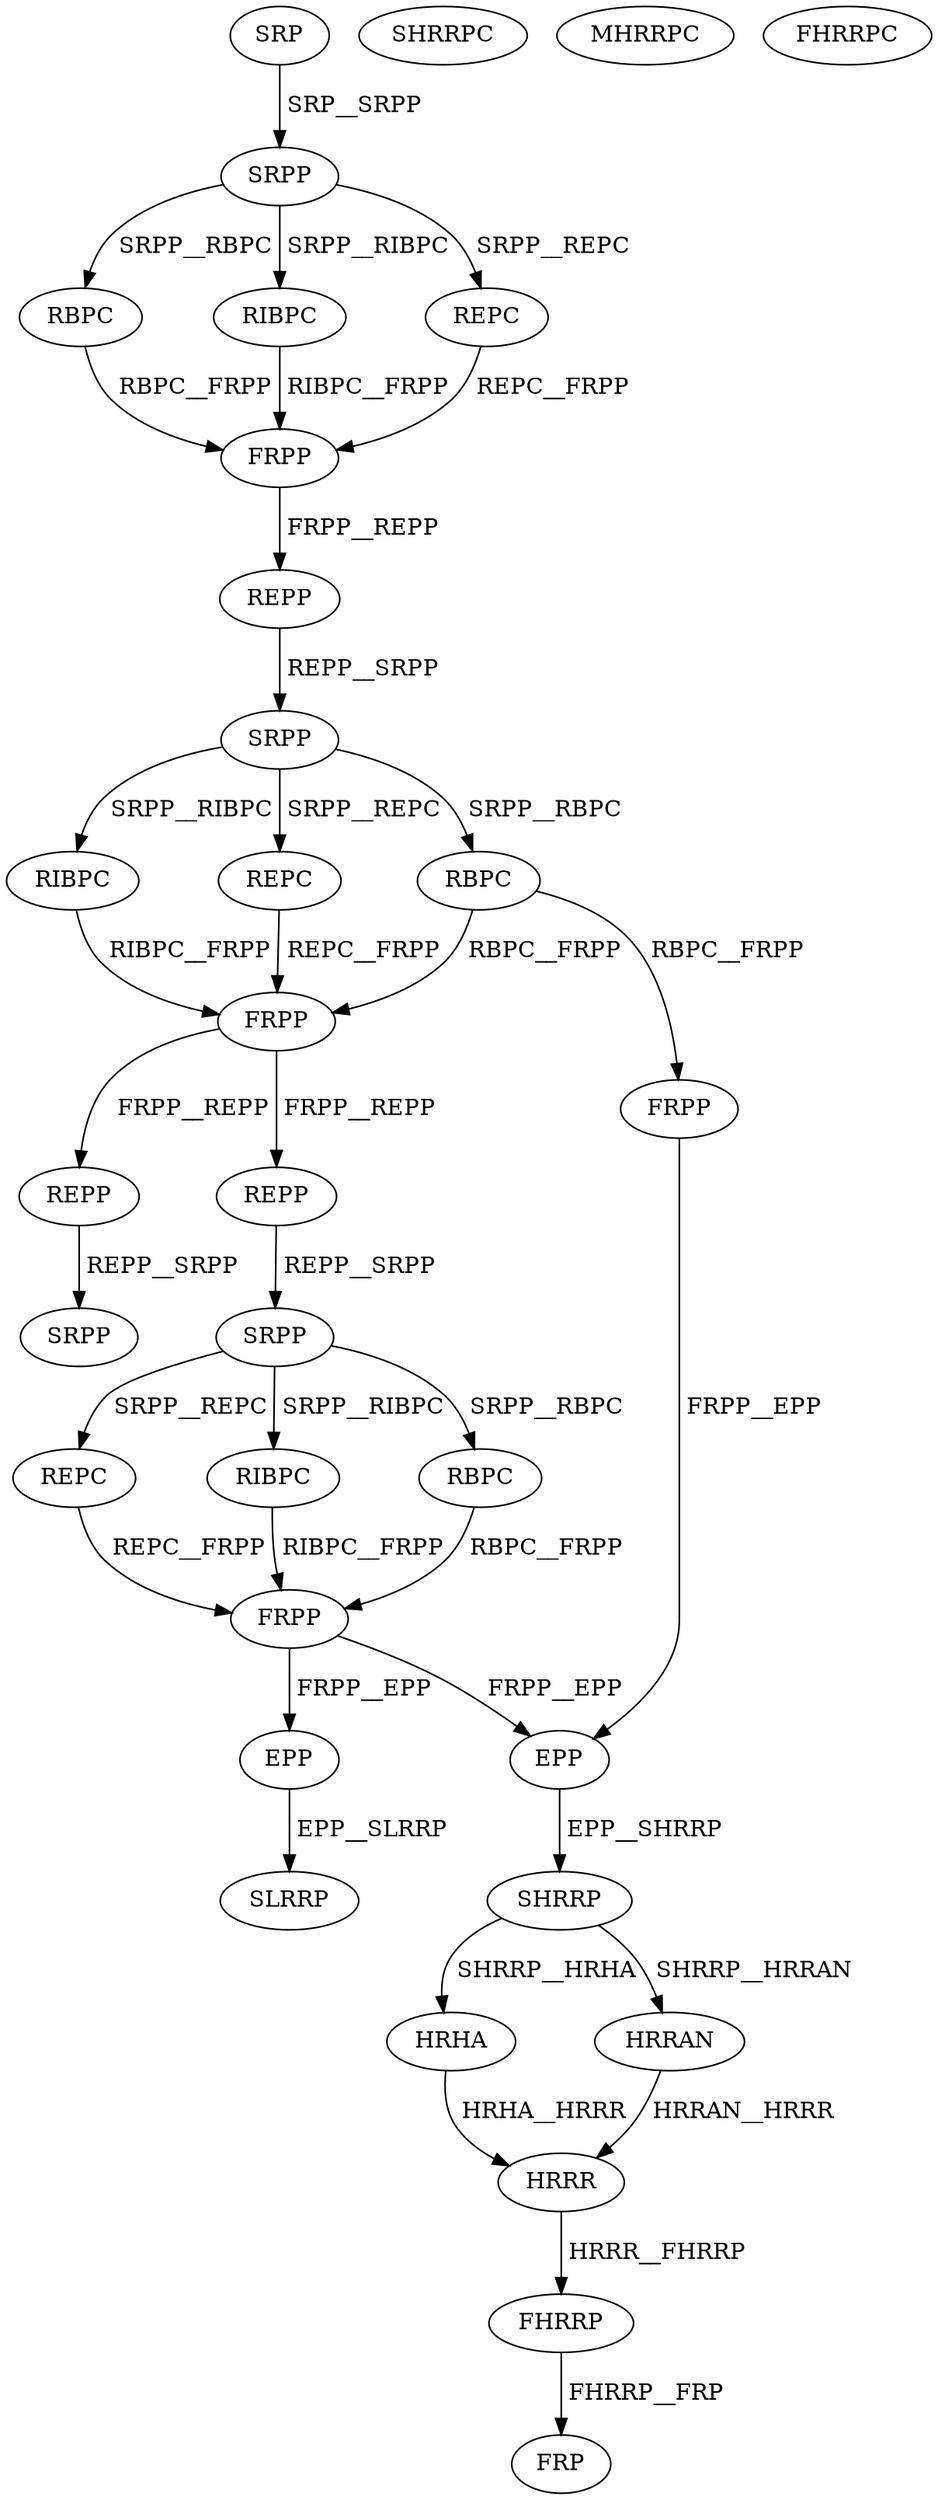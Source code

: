 digraph G { 
1 [label="SRP",color=black,fontcolor=black];
2 [label="SRPP",color=black,fontcolor=black];
3 [label="RBPC",color=black,fontcolor=black];
4 [label="RIBPC",color=black,fontcolor=black];
5 [label="REPC",color=black,fontcolor=black];
6 [label="FRPP",color=black,fontcolor=black];
7 [label="REPP",color=black,fontcolor=black];
8 [label="SRPP",color=black,fontcolor=black];
9 [label="RIBPC",color=black,fontcolor=black];
10 [label="REPC",color=black,fontcolor=black];
11 [label="RBPC",color=black,fontcolor=black];
12 [label="FRPP",color=black,fontcolor=black];
13 [label="REPP",color=black,fontcolor=black];
14 [label="SRPP",color=black,fontcolor=black];
15 [label="REPP",color=black,fontcolor=black];
16 [label="FRPP",color=black,fontcolor=black];
17 [label="RBPC",color=black,fontcolor=black];
18 [label="REPC",color=black,fontcolor=black];
19 [label="RIBPC",color=black,fontcolor=black];
20 [label="FRPP",color=black,fontcolor=black];
21 [label="SRPP",color=black,fontcolor=black];
22 [label="EPP",color=black,fontcolor=black];
23 [label="SHRRP",color=black,fontcolor=black];
24 [label="HRHA",color=black,fontcolor=black];
25 [label="HRRAN",color=black,fontcolor=black];
26 [label="SHRRPC",color=black,fontcolor=black];
27 [label="MHRRPC",color=black,fontcolor=black];
28 [label="FHRRPC",color=black,fontcolor=black];
29 [label="HRRR",color=black,fontcolor=black];
30 [label="FHRRP",color=black,fontcolor=black];
31 [label="FRP",color=black,fontcolor=black];
32 [label="EPP",color=black,fontcolor=black];
33 [label="SLRRP",color=black,fontcolor=black];
1->2[label=" SRP__SRPP",color=black,fontcolor=black];
2->3[label=" SRPP__RBPC",color=black,fontcolor=black];
2->4[label=" SRPP__RIBPC",color=black,fontcolor=black];
2->5[label=" SRPP__REPC",color=black,fontcolor=black];
3->6[label=" RBPC__FRPP",color=black,fontcolor=black];
4->6[label=" RIBPC__FRPP",color=black,fontcolor=black];
5->6[label=" REPC__FRPP",color=black,fontcolor=black];
6->7[label=" FRPP__REPP",color=black,fontcolor=black];
7->8[label=" REPP__SRPP",color=black,fontcolor=black];
8->9[label=" SRPP__RIBPC",color=black,fontcolor=black];
8->10[label=" SRPP__REPC",color=black,fontcolor=black];
8->11[label=" SRPP__RBPC",color=black,fontcolor=black];
9->12[label=" RIBPC__FRPP",color=black,fontcolor=black];
10->12[label=" REPC__FRPP",color=black,fontcolor=black];
11->12[label=" RBPC__FRPP",color=black,fontcolor=black];
11->16[label=" RBPC__FRPP",color=black,fontcolor=black];
12->13[label=" FRPP__REPP",color=black,fontcolor=black];
12->15[label=" FRPP__REPP",color=black,fontcolor=black];
13->14[label=" REPP__SRPP",color=black,fontcolor=black];
14->17[label=" SRPP__RBPC",color=black,fontcolor=black];
14->18[label=" SRPP__REPC",color=black,fontcolor=black];
14->19[label=" SRPP__RIBPC",color=black,fontcolor=black];
15->21[label=" REPP__SRPP",color=black,fontcolor=black];
16->22[label=" FRPP__EPP",color=black,fontcolor=black];
17->20[label=" RBPC__FRPP",color=black,fontcolor=black];
18->20[label=" REPC__FRPP",color=black,fontcolor=black];
19->20[label=" RIBPC__FRPP",color=black,fontcolor=black];
20->22[label=" FRPP__EPP",color=black,fontcolor=black];
20->32[label=" FRPP__EPP",color=black,fontcolor=black];
22->23[label=" EPP__SHRRP",color=black,fontcolor=black];
23->24[label=" SHRRP__HRHA",color=black,fontcolor=black];
23->25[label=" SHRRP__HRRAN",color=black,fontcolor=black];
24->29[label=" HRHA__HRRR",color=black,fontcolor=black];
25->29[label=" HRRAN__HRRR",color=black,fontcolor=black];
29->30[label=" HRRR__FHRRP",color=black,fontcolor=black];
30->31[label=" FHRRP__FRP",color=black,fontcolor=black];
32->33[label=" EPP__SLRRP",color=black,fontcolor=black];
}
